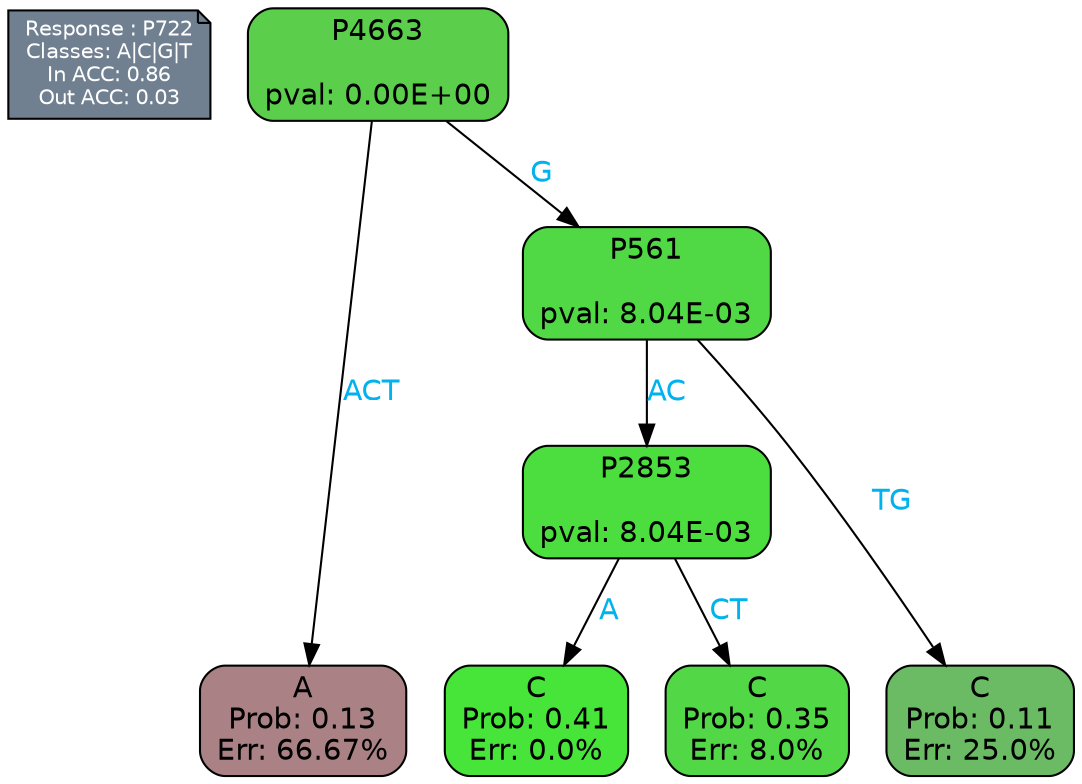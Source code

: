digraph Tree {
node [shape=box, style="filled, rounded", color="black", fontname=helvetica] ;
graph [ranksep=equally, splines=polylines, bgcolor=transparent, dpi=600] ;
edge [fontname=helvetica] ;
LEGEND [label="Response : P722
Classes: A|C|G|T
In ACC: 0.86
Out ACC: 0.03
",shape=note,align=left,style=filled,fillcolor="slategray",fontcolor="white",fontsize=10];1 [label="P4663

pval: 0.00E+00", fillcolor="#5bce4c"] ;
2 [label="A
Prob: 0.13
Err: 66.67%", fillcolor="#aa8285"] ;
3 [label="P561

pval: 8.04E-03", fillcolor="#50d944"] ;
4 [label="P2853

pval: 8.04E-03", fillcolor="#4cde3f"] ;
5 [label="C
Prob: 0.41
Err: 0.0%", fillcolor="#47e539"] ;
6 [label="C
Prob: 0.35
Err: 8.0%", fillcolor="#52d746"] ;
7 [label="C
Prob: 0.11
Err: 25.0%", fillcolor="#6bba64"] ;
1 -> 2 [label="ACT",fontcolor=deepskyblue2] ;
1 -> 3 [label="G",fontcolor=deepskyblue2] ;
3 -> 4 [label="AC",fontcolor=deepskyblue2] ;
3 -> 7 [label="TG",fontcolor=deepskyblue2] ;
4 -> 5 [label="A",fontcolor=deepskyblue2] ;
4 -> 6 [label="CT",fontcolor=deepskyblue2] ;
{rank = same; 2;5;6;7;}{rank = same; LEGEND;1;}}